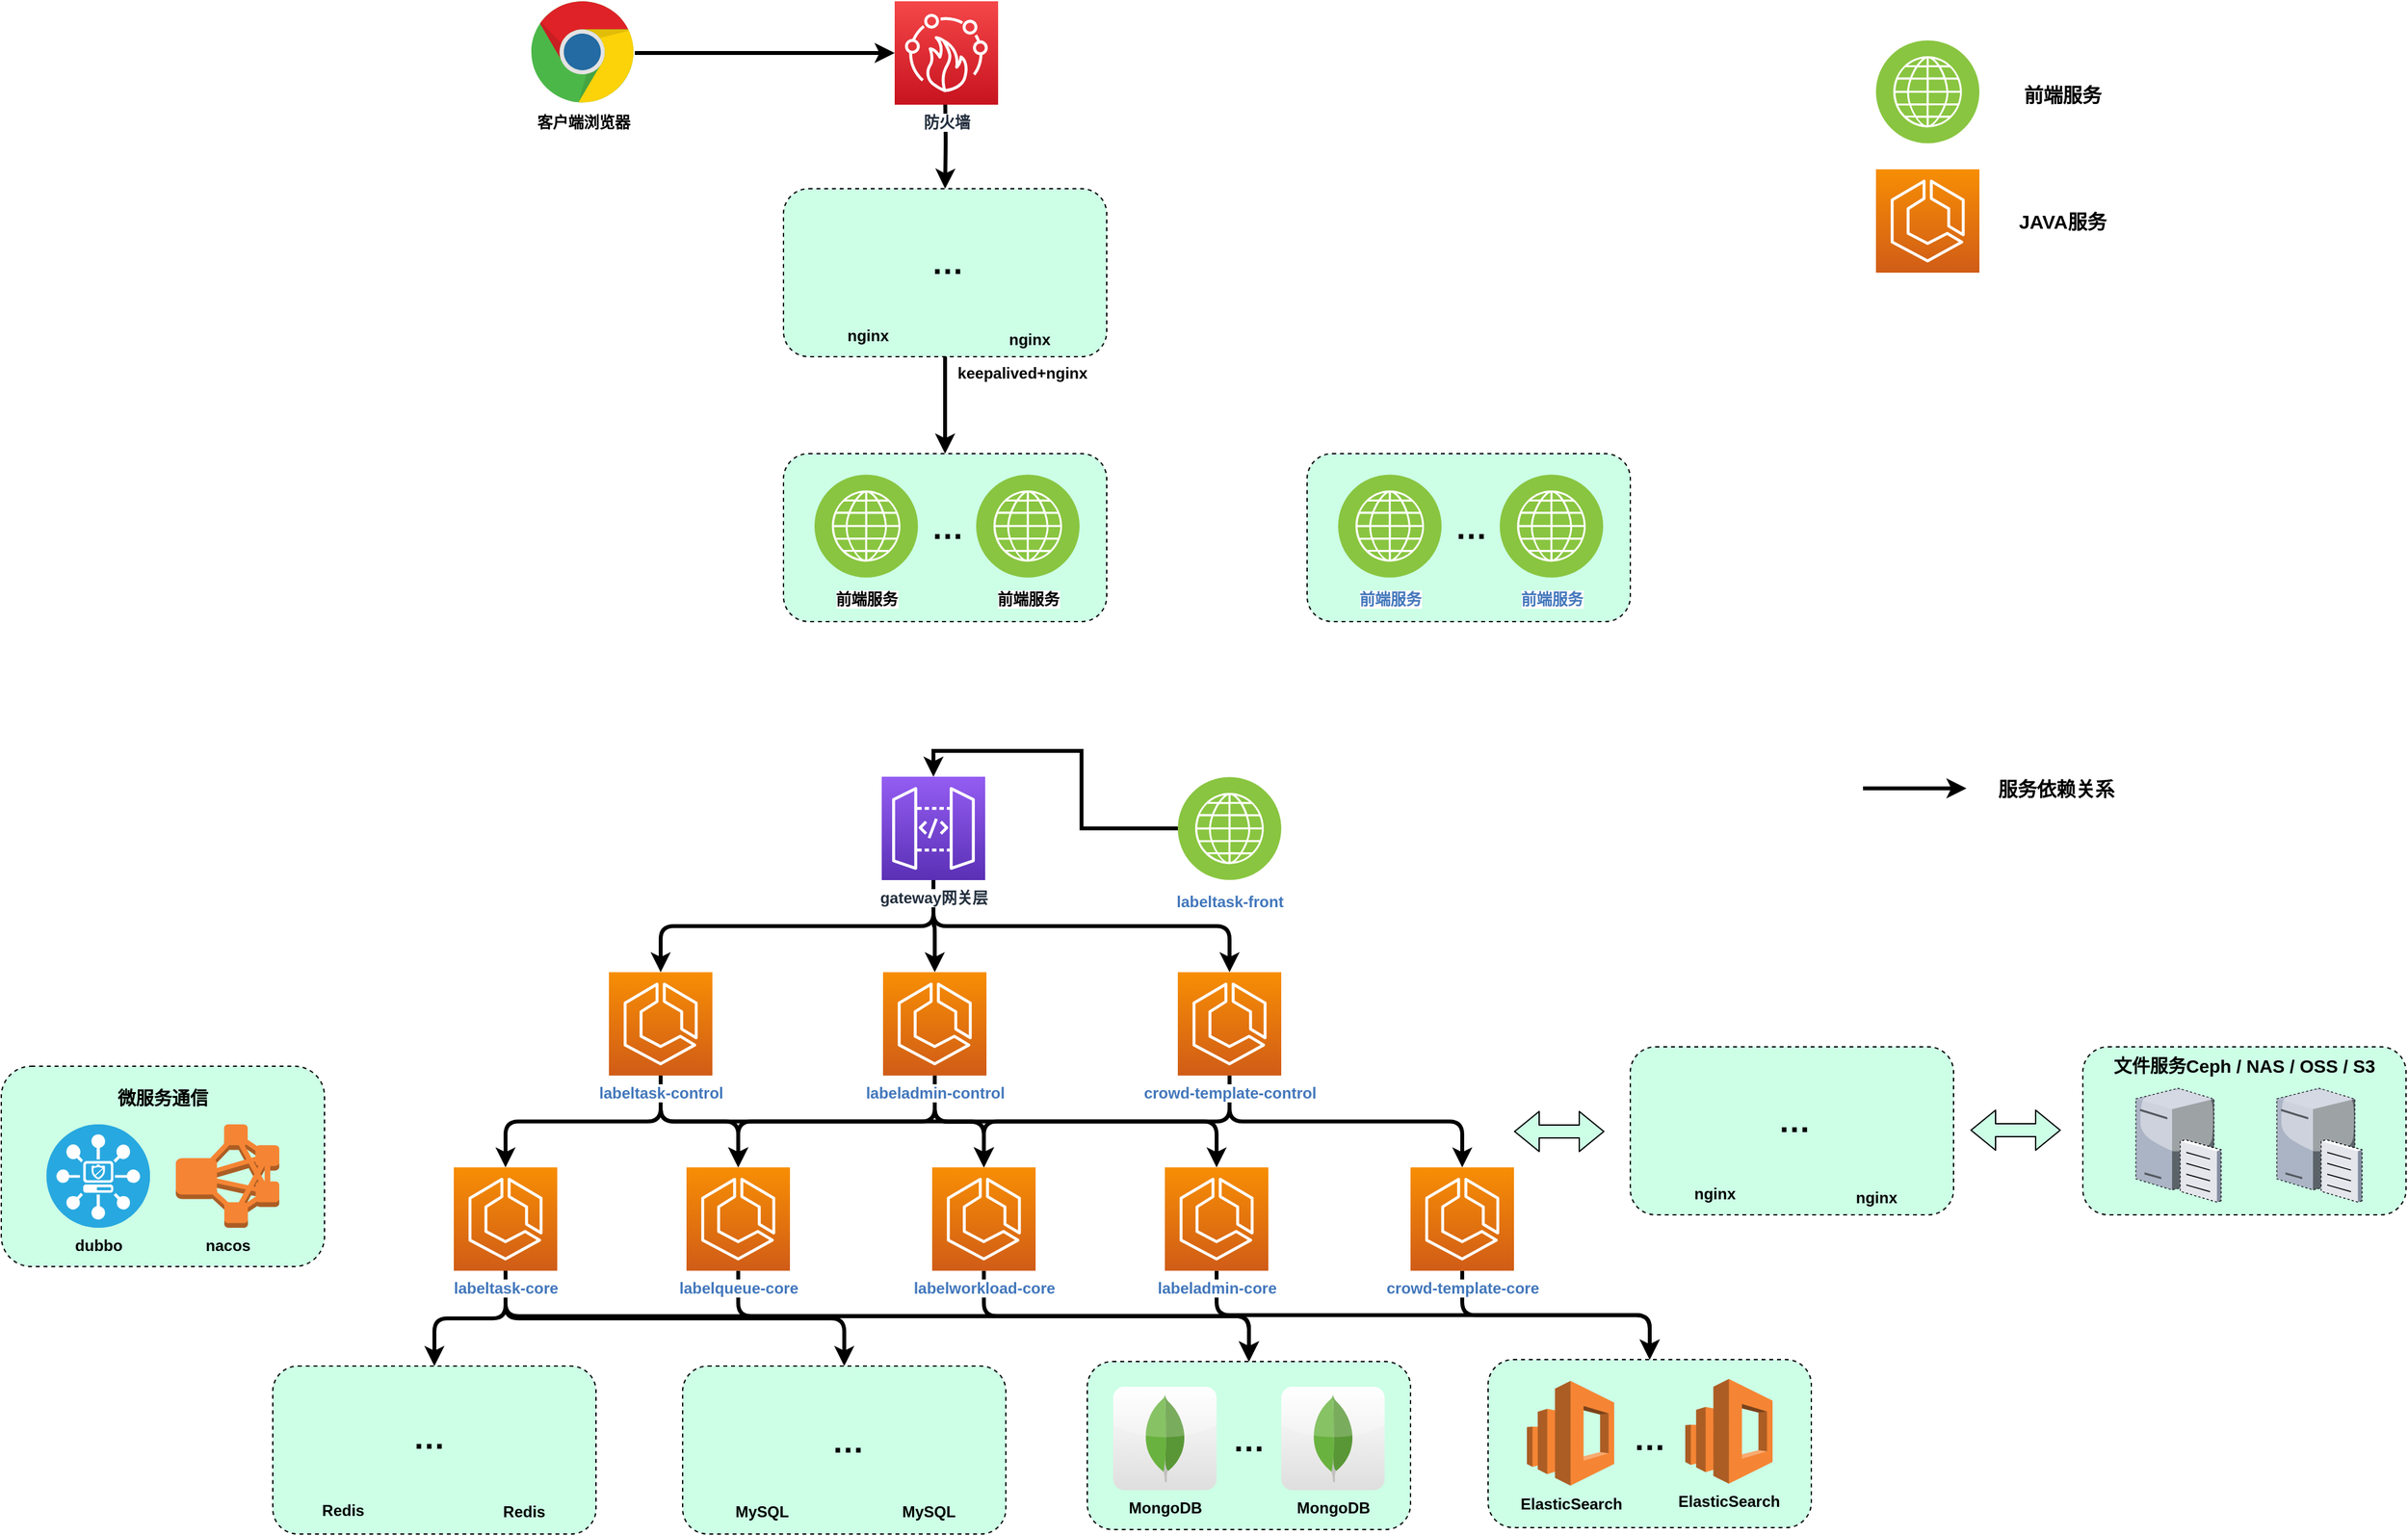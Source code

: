 <mxfile version="14.7.6" type="github">
  <diagram id="-XQVmP164iIxbpDRxiDr" name="第 1 页">
    <mxGraphModel dx="1038" dy="579" grid="1" gridSize="10" guides="1" tooltips="1" connect="1" arrows="1" fold="1" page="1" pageScale="1" pageWidth="1169" pageHeight="827" math="0" shadow="0">
      <root>
        <mxCell id="0" />
        <mxCell id="1" parent="0" />
        <mxCell id="LHCKISDICAmvEoplOuZN-1" value="" style="rounded=1;whiteSpace=wrap;html=1;labelBackgroundColor=#ffffff;fontSize=12;dashed=1;fillColor=#CCFFE6;" vertex="1" parent="1">
          <mxGeometry x="1670" y="899" width="250" height="130" as="geometry" />
        </mxCell>
        <mxCell id="LHCKISDICAmvEoplOuZN-3" value="" style="rounded=1;whiteSpace=wrap;html=1;labelBackgroundColor=none;fontSize=12;dashed=1;fillColor=#CCFFE6;" vertex="1" parent="1">
          <mxGeometry x="60" y="914" width="250" height="155" as="geometry" />
        </mxCell>
        <mxCell id="LHCKISDICAmvEoplOuZN-4" value="" style="rounded=1;whiteSpace=wrap;html=1;labelBackgroundColor=#CCFFE6;fontSize=12;dashed=1;fillColor=#CCFFE6;" vertex="1" parent="1">
          <mxGeometry x="270" y="1146" width="250" height="130" as="geometry" />
        </mxCell>
        <mxCell id="LHCKISDICAmvEoplOuZN-5" value="" style="rounded=1;whiteSpace=wrap;html=1;labelBackgroundColor=#ffffff;fontSize=12;dashed=1;fillColor=#CCFFE6;" vertex="1" parent="1">
          <mxGeometry x="587" y="1146" width="250" height="130" as="geometry" />
        </mxCell>
        <mxCell id="LHCKISDICAmvEoplOuZN-6" value="" style="rounded=1;whiteSpace=wrap;html=1;labelBackgroundColor=#ffffff;fontSize=12;dashed=1;fillColor=#CCFFE6;" vertex="1" parent="1">
          <mxGeometry x="900" y="1142.5" width="250" height="130" as="geometry" />
        </mxCell>
        <mxCell id="LHCKISDICAmvEoplOuZN-7" value="" style="rounded=1;whiteSpace=wrap;html=1;labelBackgroundColor=#ffffff;fontSize=12;dashed=1;fillColor=#CCFFE6;" vertex="1" parent="1">
          <mxGeometry x="1210" y="1141" width="250" height="130" as="geometry" />
        </mxCell>
        <mxCell id="LHCKISDICAmvEoplOuZN-8" style="edgeStyle=orthogonalEdgeStyle;rounded=1;orthogonalLoop=1;jettySize=auto;html=1;entryX=0;entryY=0.5;entryDx=0;entryDy=0;entryPerimeter=0;strokeWidth=3;" edge="1" parent="1" source="LHCKISDICAmvEoplOuZN-9" target="LHCKISDICAmvEoplOuZN-17">
          <mxGeometry relative="1" as="geometry">
            <mxPoint x="760" y="120.3" as="targetPoint" />
          </mxGeometry>
        </mxCell>
        <mxCell id="LHCKISDICAmvEoplOuZN-9" value="&lt;b&gt;客户端浏览器&lt;/b&gt;" style="dashed=0;outlineConnect=0;html=1;align=center;labelPosition=center;verticalLabelPosition=bottom;verticalAlign=top;shape=mxgraph.weblogos.chrome" vertex="1" parent="1">
          <mxGeometry x="470" y="90" width="80" height="80" as="geometry" />
        </mxCell>
        <mxCell id="LHCKISDICAmvEoplOuZN-10" style="edgeStyle=orthogonalEdgeStyle;rounded=1;orthogonalLoop=1;jettySize=auto;html=1;strokeWidth=3;entryX=0.5;entryY=0;entryDx=0;entryDy=0;" edge="1" parent="1" target="LHCKISDICAmvEoplOuZN-141">
          <mxGeometry relative="1" as="geometry">
            <mxPoint x="790" y="160.3" as="sourcePoint" />
          </mxGeometry>
        </mxCell>
        <mxCell id="LHCKISDICAmvEoplOuZN-11" style="edgeStyle=orthogonalEdgeStyle;rounded=0;orthogonalLoop=1;jettySize=auto;html=1;strokeWidth=3;entryX=0.5;entryY=0;entryDx=0;entryDy=0;entryPerimeter=0;" edge="1" parent="1" source="LHCKISDICAmvEoplOuZN-12" target="LHCKISDICAmvEoplOuZN-40">
          <mxGeometry relative="1" as="geometry">
            <mxPoint x="780" y="701.3" as="targetPoint" />
          </mxGeometry>
        </mxCell>
        <mxCell id="LHCKISDICAmvEoplOuZN-12" value="&lt;b&gt;labeltask-front&lt;/b&gt;" style="aspect=fixed;perimeter=ellipsePerimeter;html=1;align=center;shadow=0;dashed=0;fontColor=#4277BB;labelBackgroundColor=#ffffff;fontSize=12;spacingTop=3;image;image=img/lib/ibm/infrastructure/channels.svg;" vertex="1" parent="1">
          <mxGeometry x="970" y="690" width="80" height="80" as="geometry" />
        </mxCell>
        <mxCell id="LHCKISDICAmvEoplOuZN-13" style="edgeStyle=orthogonalEdgeStyle;rounded=1;orthogonalLoop=1;jettySize=auto;html=1;entryX=0.5;entryY=0;entryDx=0;entryDy=0;entryPerimeter=0;strokeWidth=3;fontSize=13;exitX=0.5;exitY=1;exitDx=0;exitDy=0;exitPerimeter=0;" edge="1" parent="1" source="LHCKISDICAmvEoplOuZN-16" target="LHCKISDICAmvEoplOuZN-28">
          <mxGeometry relative="1" as="geometry" />
        </mxCell>
        <mxCell id="LHCKISDICAmvEoplOuZN-14" style="edgeStyle=orthogonalEdgeStyle;rounded=1;orthogonalLoop=1;jettySize=auto;html=1;exitX=0.5;exitY=1;exitDx=0;exitDy=0;exitPerimeter=0;entryX=0.5;entryY=0;entryDx=0;entryDy=0;entryPerimeter=0;strokeWidth=3;fontSize=15;" edge="1" parent="1" source="LHCKISDICAmvEoplOuZN-16" target="LHCKISDICAmvEoplOuZN-30">
          <mxGeometry relative="1" as="geometry" />
        </mxCell>
        <mxCell id="LHCKISDICAmvEoplOuZN-15" style="edgeStyle=orthogonalEdgeStyle;rounded=1;orthogonalLoop=1;jettySize=auto;html=1;exitX=0.5;exitY=1;exitDx=0;exitDy=0;exitPerimeter=0;entryX=0.5;entryY=0;entryDx=0;entryDy=0;entryPerimeter=0;strokeWidth=3;fontSize=15;" edge="1" parent="1" source="LHCKISDICAmvEoplOuZN-16" target="LHCKISDICAmvEoplOuZN-32">
          <mxGeometry relative="1" as="geometry" />
        </mxCell>
        <mxCell id="LHCKISDICAmvEoplOuZN-16" value="&lt;span style=&quot;color: rgb(66, 119, 187);&quot;&gt;&lt;b&gt;labeltask-control&lt;/b&gt;&lt;/span&gt;" style="points=[[0,0,0],[0.25,0,0],[0.5,0,0],[0.75,0,0],[1,0,0],[0,1,0],[0.25,1,0],[0.5,1,0],[0.75,1,0],[1,1,0],[0,0.25,0],[0,0.5,0],[0,0.75,0],[1,0.25,0],[1,0.5,0],[1,0.75,0]];outlineConnect=0;fontColor=#232F3E;gradientColor=#F78E04;gradientDirection=north;fillColor=#D05C17;strokeColor=#ffffff;dashed=0;verticalLabelPosition=bottom;verticalAlign=top;align=center;html=1;fontSize=12;fontStyle=0;aspect=fixed;shape=mxgraph.aws4.resourceIcon;resIcon=mxgraph.aws4.ecs;labelBackgroundColor=#ffffff;" vertex="1" parent="1">
          <mxGeometry x="530" y="841.3" width="80" height="80" as="geometry" />
        </mxCell>
        <mxCell id="LHCKISDICAmvEoplOuZN-17" value="&lt;b&gt;防火墙&lt;/b&gt;" style="points=[[0,0,0],[0.25,0,0],[0.5,0,0],[0.75,0,0],[1,0,0],[0,1,0],[0.25,1,0],[0.5,1,0],[0.75,1,0],[1,1,0],[0,0.25,0],[0,0.5,0],[0,0.75,0],[1,0.25,0],[1,0.5,0],[1,0.75,0]];outlineConnect=0;fontColor=#232F3E;gradientColor=#F54749;gradientDirection=north;fillColor=#C7131F;strokeColor=#ffffff;dashed=0;verticalLabelPosition=bottom;verticalAlign=top;align=center;html=1;fontSize=12;fontStyle=0;aspect=fixed;shape=mxgraph.aws4.resourceIcon;resIcon=mxgraph.aws4.firewall_manager;labelBackgroundColor=#ffffff;" vertex="1" parent="1">
          <mxGeometry x="751" y="90" width="80" height="80" as="geometry" />
        </mxCell>
        <mxCell id="LHCKISDICAmvEoplOuZN-18" style="edgeStyle=orthogonalEdgeStyle;rounded=1;orthogonalLoop=1;jettySize=auto;html=1;exitX=0.5;exitY=1;exitDx=0;exitDy=0;exitPerimeter=0;entryX=0.5;entryY=0;entryDx=0;entryDy=0;entryPerimeter=0;strokeWidth=3;fontSize=13;" edge="1" parent="1" source="LHCKISDICAmvEoplOuZN-21" target="LHCKISDICAmvEoplOuZN-32">
          <mxGeometry relative="1" as="geometry">
            <Array as="points">
              <mxPoint x="782" y="957" />
              <mxPoint x="820" y="957" />
            </Array>
          </mxGeometry>
        </mxCell>
        <mxCell id="LHCKISDICAmvEoplOuZN-19" style="edgeStyle=orthogonalEdgeStyle;rounded=1;orthogonalLoop=1;jettySize=auto;html=1;exitX=0.5;exitY=1;exitDx=0;exitDy=0;exitPerimeter=0;strokeWidth=3;fontSize=13;" edge="1" parent="1" source="LHCKISDICAmvEoplOuZN-21" target="LHCKISDICAmvEoplOuZN-30">
          <mxGeometry relative="1" as="geometry" />
        </mxCell>
        <mxCell id="LHCKISDICAmvEoplOuZN-20" style="edgeStyle=orthogonalEdgeStyle;rounded=1;orthogonalLoop=1;jettySize=auto;html=1;exitX=0.5;exitY=1;exitDx=0;exitDy=0;exitPerimeter=0;strokeWidth=3;fontSize=13;" edge="1" parent="1" source="LHCKISDICAmvEoplOuZN-21" target="LHCKISDICAmvEoplOuZN-34">
          <mxGeometry relative="1" as="geometry" />
        </mxCell>
        <mxCell id="LHCKISDICAmvEoplOuZN-21" value="&lt;span style=&quot;color: rgb(66, 119, 187);&quot;&gt;&lt;b&gt;labeladmin-control&lt;/b&gt;&lt;/span&gt;" style="points=[[0,0,0],[0.25,0,0],[0.5,0,0],[0.75,0,0],[1,0,0],[0,1,0],[0.25,1,0],[0.5,1,0],[0.75,1,0],[1,1,0],[0,0.25,0],[0,0.5,0],[0,0.75,0],[1,0.25,0],[1,0.5,0],[1,0.75,0]];outlineConnect=0;fontColor=#232F3E;gradientColor=#F78E04;gradientDirection=north;fillColor=#D05C17;strokeColor=#ffffff;dashed=0;verticalLabelPosition=bottom;verticalAlign=top;align=center;html=1;fontSize=12;fontStyle=0;aspect=fixed;shape=mxgraph.aws4.resourceIcon;resIcon=mxgraph.aws4.ecs;labelBackgroundColor=#ffffff;" vertex="1" parent="1">
          <mxGeometry x="742" y="841.3" width="80" height="80" as="geometry" />
        </mxCell>
        <mxCell id="LHCKISDICAmvEoplOuZN-22" style="edgeStyle=orthogonalEdgeStyle;rounded=1;orthogonalLoop=1;jettySize=auto;html=1;exitX=0.5;exitY=1;exitDx=0;exitDy=0;exitPerimeter=0;strokeWidth=3;fontSize=13;" edge="1" parent="1" source="LHCKISDICAmvEoplOuZN-24" target="LHCKISDICAmvEoplOuZN-36">
          <mxGeometry relative="1" as="geometry" />
        </mxCell>
        <mxCell id="LHCKISDICAmvEoplOuZN-23" style="edgeStyle=orthogonalEdgeStyle;rounded=1;orthogonalLoop=1;jettySize=auto;html=1;exitX=0.5;exitY=1;exitDx=0;exitDy=0;exitPerimeter=0;strokeWidth=3;fontSize=15;" edge="1" parent="1" source="LHCKISDICAmvEoplOuZN-24" target="LHCKISDICAmvEoplOuZN-32">
          <mxGeometry relative="1" as="geometry" />
        </mxCell>
        <mxCell id="LHCKISDICAmvEoplOuZN-24" value="&lt;span style=&quot;color: rgb(66, 119, 187);&quot;&gt;&lt;b&gt;crowd-template-control&lt;/b&gt;&lt;/span&gt;" style="points=[[0,0,0],[0.25,0,0],[0.5,0,0],[0.75,0,0],[1,0,0],[0,1,0],[0.25,1,0],[0.5,1,0],[0.75,1,0],[1,1,0],[0,0.25,0],[0,0.5,0],[0,0.75,0],[1,0.25,0],[1,0.5,0],[1,0.75,0]];outlineConnect=0;fontColor=#232F3E;gradientColor=#F78E04;gradientDirection=north;fillColor=#D05C17;strokeColor=#ffffff;dashed=0;verticalLabelPosition=bottom;verticalAlign=top;align=center;html=1;fontSize=12;fontStyle=0;aspect=fixed;shape=mxgraph.aws4.resourceIcon;resIcon=mxgraph.aws4.ecs;labelBackgroundColor=#ffffff;" vertex="1" parent="1">
          <mxGeometry x="970" y="841.3" width="80" height="80" as="geometry" />
        </mxCell>
        <mxCell id="LHCKISDICAmvEoplOuZN-25" style="edgeStyle=orthogonalEdgeStyle;rounded=1;orthogonalLoop=1;jettySize=auto;html=1;exitX=0.5;exitY=1;exitDx=0;exitDy=0;exitPerimeter=0;entryX=0.5;entryY=0;entryDx=0;entryDy=0;strokeWidth=3;fontSize=12;" edge="1" parent="1" source="LHCKISDICAmvEoplOuZN-28" target="LHCKISDICAmvEoplOuZN-4">
          <mxGeometry relative="1" as="geometry" />
        </mxCell>
        <mxCell id="LHCKISDICAmvEoplOuZN-26" style="edgeStyle=orthogonalEdgeStyle;rounded=1;orthogonalLoop=1;jettySize=auto;html=1;exitX=0.5;exitY=1;exitDx=0;exitDy=0;exitPerimeter=0;entryX=0.5;entryY=0;entryDx=0;entryDy=0;strokeWidth=3;fontSize=12;" edge="1" parent="1" source="LHCKISDICAmvEoplOuZN-28" target="LHCKISDICAmvEoplOuZN-5">
          <mxGeometry relative="1" as="geometry" />
        </mxCell>
        <mxCell id="LHCKISDICAmvEoplOuZN-27" style="edgeStyle=orthogonalEdgeStyle;rounded=1;orthogonalLoop=1;jettySize=auto;html=1;exitX=0.5;exitY=1;exitDx=0;exitDy=0;exitPerimeter=0;entryX=0.5;entryY=0;entryDx=0;entryDy=0;strokeWidth=3;fontSize=12;" edge="1" parent="1" source="LHCKISDICAmvEoplOuZN-28" target="LHCKISDICAmvEoplOuZN-6">
          <mxGeometry relative="1" as="geometry" />
        </mxCell>
        <mxCell id="LHCKISDICAmvEoplOuZN-28" value="&lt;span style=&quot;color: rgb(66, 119, 187);&quot;&gt;&lt;b&gt;labeltask-core&lt;/b&gt;&lt;/span&gt;" style="points=[[0,0,0],[0.25,0,0],[0.5,0,0],[0.75,0,0],[1,0,0],[0,1,0],[0.25,1,0],[0.5,1,0],[0.75,1,0],[1,1,0],[0,0.25,0],[0,0.5,0],[0,0.75,0],[1,0.25,0],[1,0.5,0],[1,0.75,0]];outlineConnect=0;fontColor=#232F3E;gradientColor=#F78E04;gradientDirection=north;fillColor=#D05C17;strokeColor=#ffffff;dashed=0;verticalLabelPosition=bottom;verticalAlign=top;align=center;html=1;fontSize=12;fontStyle=0;aspect=fixed;shape=mxgraph.aws4.resourceIcon;resIcon=mxgraph.aws4.ecs;labelBackgroundColor=#ffffff;" vertex="1" parent="1">
          <mxGeometry x="410" y="992.3" width="80" height="80" as="geometry" />
        </mxCell>
        <mxCell id="LHCKISDICAmvEoplOuZN-29" style="edgeStyle=orthogonalEdgeStyle;rounded=1;orthogonalLoop=1;jettySize=auto;html=1;exitX=0.5;exitY=1;exitDx=0;exitDy=0;exitPerimeter=0;entryX=0.5;entryY=0;entryDx=0;entryDy=0;strokeWidth=3;fontSize=12;" edge="1" parent="1" source="LHCKISDICAmvEoplOuZN-30" target="LHCKISDICAmvEoplOuZN-6">
          <mxGeometry relative="1" as="geometry" />
        </mxCell>
        <mxCell id="LHCKISDICAmvEoplOuZN-30" value="&lt;span style=&quot;color: rgb(66, 119, 187);&quot;&gt;&lt;b&gt;labelqueue-core&lt;/b&gt;&lt;/span&gt;" style="points=[[0,0,0],[0.25,0,0],[0.5,0,0],[0.75,0,0],[1,0,0],[0,1,0],[0.25,1,0],[0.5,1,0],[0.75,1,0],[1,1,0],[0,0.25,0],[0,0.5,0],[0,0.75,0],[1,0.25,0],[1,0.5,0],[1,0.75,0]];outlineConnect=0;fontColor=#232F3E;gradientColor=#F78E04;gradientDirection=north;fillColor=#D05C17;strokeColor=#ffffff;dashed=0;verticalLabelPosition=bottom;verticalAlign=top;align=center;html=1;fontSize=12;fontStyle=0;aspect=fixed;shape=mxgraph.aws4.resourceIcon;resIcon=mxgraph.aws4.ecs;labelBackgroundColor=#ffffff;" vertex="1" parent="1">
          <mxGeometry x="590" y="992.3" width="80" height="80" as="geometry" />
        </mxCell>
        <mxCell id="LHCKISDICAmvEoplOuZN-31" style="edgeStyle=orthogonalEdgeStyle;rounded=1;orthogonalLoop=1;jettySize=auto;html=1;exitX=0.5;exitY=1;exitDx=0;exitDy=0;exitPerimeter=0;entryX=0.5;entryY=0;entryDx=0;entryDy=0;strokeWidth=3;fontSize=12;" edge="1" parent="1" source="LHCKISDICAmvEoplOuZN-32" target="LHCKISDICAmvEoplOuZN-6">
          <mxGeometry relative="1" as="geometry" />
        </mxCell>
        <mxCell id="LHCKISDICAmvEoplOuZN-32" value="&lt;span style=&quot;color: rgb(66, 119, 187);&quot;&gt;&lt;b&gt;labelworkload-core&lt;/b&gt;&lt;/span&gt;" style="points=[[0,0,0],[0.25,0,0],[0.5,0,0],[0.75,0,0],[1,0,0],[0,1,0],[0.25,1,0],[0.5,1,0],[0.75,1,0],[1,1,0],[0,0.25,0],[0,0.5,0],[0,0.75,0],[1,0.25,0],[1,0.5,0],[1,0.75,0]];outlineConnect=0;fontColor=#232F3E;gradientColor=#F78E04;gradientDirection=north;fillColor=#D05C17;strokeColor=#ffffff;dashed=0;verticalLabelPosition=bottom;verticalAlign=top;align=center;html=1;fontSize=12;fontStyle=0;aspect=fixed;shape=mxgraph.aws4.resourceIcon;resIcon=mxgraph.aws4.ecs;labelBackgroundColor=#ffffff;" vertex="1" parent="1">
          <mxGeometry x="780" y="992.3" width="80" height="80" as="geometry" />
        </mxCell>
        <mxCell id="LHCKISDICAmvEoplOuZN-33" style="edgeStyle=orthogonalEdgeStyle;rounded=1;orthogonalLoop=1;jettySize=auto;html=1;exitX=0.5;exitY=1;exitDx=0;exitDy=0;exitPerimeter=0;entryX=0.5;entryY=0;entryDx=0;entryDy=0;strokeWidth=3;fontSize=12;" edge="1" parent="1" source="LHCKISDICAmvEoplOuZN-34" target="LHCKISDICAmvEoplOuZN-7">
          <mxGeometry relative="1" as="geometry" />
        </mxCell>
        <mxCell id="LHCKISDICAmvEoplOuZN-34" value="&lt;span style=&quot;color: rgb(66, 119, 187);&quot;&gt;&lt;b&gt;labeladmin-core&lt;/b&gt;&lt;/span&gt;" style="points=[[0,0,0],[0.25,0,0],[0.5,0,0],[0.75,0,0],[1,0,0],[0,1,0],[0.25,1,0],[0.5,1,0],[0.75,1,0],[1,1,0],[0,0.25,0],[0,0.5,0],[0,0.75,0],[1,0.25,0],[1,0.5,0],[1,0.75,0]];outlineConnect=0;fontColor=#232F3E;gradientColor=#F78E04;gradientDirection=north;fillColor=#D05C17;strokeColor=#ffffff;dashed=0;verticalLabelPosition=bottom;verticalAlign=top;align=center;html=1;fontSize=12;fontStyle=0;aspect=fixed;shape=mxgraph.aws4.resourceIcon;resIcon=mxgraph.aws4.ecs;labelBackgroundColor=#ffffff;" vertex="1" parent="1">
          <mxGeometry x="960" y="992.3" width="80" height="80" as="geometry" />
        </mxCell>
        <mxCell id="LHCKISDICAmvEoplOuZN-35" style="edgeStyle=orthogonalEdgeStyle;rounded=1;orthogonalLoop=1;jettySize=auto;html=1;exitX=0.5;exitY=1;exitDx=0;exitDy=0;exitPerimeter=0;entryX=0.5;entryY=0;entryDx=0;entryDy=0;strokeWidth=3;fontSize=12;" edge="1" parent="1" source="LHCKISDICAmvEoplOuZN-36" target="LHCKISDICAmvEoplOuZN-7">
          <mxGeometry relative="1" as="geometry" />
        </mxCell>
        <mxCell id="LHCKISDICAmvEoplOuZN-36" value="&lt;span style=&quot;color: rgb(66, 119, 187);&quot;&gt;&lt;b&gt;crowd-template-core&lt;/b&gt;&lt;/span&gt;" style="points=[[0,0,0],[0.25,0,0],[0.5,0,0],[0.75,0,0],[1,0,0],[0,1,0],[0.25,1,0],[0.5,1,0],[0.75,1,0],[1,1,0],[0,0.25,0],[0,0.5,0],[0,0.75,0],[1,0.25,0],[1,0.5,0],[1,0.75,0]];outlineConnect=0;fontColor=#232F3E;gradientColor=#F78E04;gradientDirection=north;fillColor=#D05C17;strokeColor=#ffffff;dashed=0;verticalLabelPosition=bottom;verticalAlign=top;align=center;html=1;fontSize=12;fontStyle=0;aspect=fixed;shape=mxgraph.aws4.resourceIcon;resIcon=mxgraph.aws4.ecs;labelBackgroundColor=#ffffff;" vertex="1" parent="1">
          <mxGeometry x="1150" y="992.3" width="80" height="80" as="geometry" />
        </mxCell>
        <mxCell id="LHCKISDICAmvEoplOuZN-37" style="edgeStyle=orthogonalEdgeStyle;rounded=1;orthogonalLoop=1;jettySize=auto;html=1;exitX=0.5;exitY=1;exitDx=0;exitDy=0;exitPerimeter=0;strokeWidth=3;fontSize=13;textOpacity=0;" edge="1" parent="1" source="LHCKISDICAmvEoplOuZN-40" target="LHCKISDICAmvEoplOuZN-16">
          <mxGeometry relative="1" as="geometry" />
        </mxCell>
        <mxCell id="LHCKISDICAmvEoplOuZN-38" style="edgeStyle=orthogonalEdgeStyle;rounded=1;orthogonalLoop=1;jettySize=auto;html=1;entryX=0.5;entryY=0;entryDx=0;entryDy=0;entryPerimeter=0;strokeWidth=3;fontSize=13;" edge="1" parent="1" source="LHCKISDICAmvEoplOuZN-40" target="LHCKISDICAmvEoplOuZN-21">
          <mxGeometry relative="1" as="geometry" />
        </mxCell>
        <mxCell id="LHCKISDICAmvEoplOuZN-39" style="edgeStyle=orthogonalEdgeStyle;rounded=1;orthogonalLoop=1;jettySize=auto;html=1;exitX=0.5;exitY=1;exitDx=0;exitDy=0;exitPerimeter=0;strokeWidth=3;fontSize=13;" edge="1" parent="1" source="LHCKISDICAmvEoplOuZN-40" target="LHCKISDICAmvEoplOuZN-24">
          <mxGeometry relative="1" as="geometry" />
        </mxCell>
        <mxCell id="LHCKISDICAmvEoplOuZN-40" value="gateway网关层" style="points=[[0,0,0],[0.25,0,0],[0.5,0,0],[0.75,0,0],[1,0,0],[0,1,0],[0.25,1,0],[0.5,1,0],[0.75,1,0],[1,1,0],[0,0.25,0],[0,0.5,0],[0,0.75,0],[1,0.25,0],[1,0.5,0],[1,0.75,0]];outlineConnect=0;fontColor=#232F3E;gradientColor=#945DF2;gradientDirection=north;fillColor=#5A30B5;strokeColor=#ffffff;dashed=0;verticalLabelPosition=bottom;verticalAlign=top;align=center;html=1;fontSize=12;fontStyle=1;aspect=fixed;shape=mxgraph.aws4.resourceIcon;resIcon=mxgraph.aws4.api_gateway;labelBorderColor=none;labelBackgroundColor=#ffffff;" vertex="1" parent="1">
          <mxGeometry x="741" y="690" width="80" height="80" as="geometry" />
        </mxCell>
        <mxCell id="LHCKISDICAmvEoplOuZN-41" value="Redis" style="shape=image;html=1;verticalAlign=top;verticalLabelPosition=bottom;labelBackgroundColor=none;imageAspect=0;aspect=fixed;image=https://cdn4.iconfinder.com/data/icons/redis-2/1451/Untitled-2-128.png;fontSize=12;fontStyle=1" vertex="1" parent="1">
          <mxGeometry x="284" y="1164" width="80" height="80" as="geometry" />
        </mxCell>
        <mxCell id="LHCKISDICAmvEoplOuZN-42" value="Redis" style="shape=image;html=1;verticalAlign=top;verticalLabelPosition=bottom;labelBackgroundColor=none;imageAspect=0;aspect=fixed;image=https://cdn4.iconfinder.com/data/icons/redis-2/1451/Untitled-2-128.png;fontSize=12;fontStyle=1" vertex="1" parent="1">
          <mxGeometry x="424" y="1165" width="80" height="80" as="geometry" />
        </mxCell>
        <mxCell id="LHCKISDICAmvEoplOuZN-43" value="&lt;b&gt;MySQL&lt;/b&gt;" style="shape=image;html=1;verticalAlign=top;verticalLabelPosition=bottom;labelBackgroundColor=none;imageAspect=0;aspect=fixed;image=https://cdn4.iconfinder.com/data/icons/logos-3/181/MySQL-128.png;fontSize=12;" vertex="1" parent="1">
          <mxGeometry x="608" y="1164.5" width="80" height="80" as="geometry" />
        </mxCell>
        <mxCell id="LHCKISDICAmvEoplOuZN-44" value="&lt;b&gt;MySQL&lt;/b&gt;" style="shape=image;html=1;verticalAlign=top;verticalLabelPosition=bottom;labelBackgroundColor=none;imageAspect=0;aspect=fixed;image=https://cdn4.iconfinder.com/data/icons/logos-3/181/MySQL-128.png;fontSize=12;" vertex="1" parent="1">
          <mxGeometry x="737" y="1164.5" width="80" height="80" as="geometry" />
        </mxCell>
        <mxCell id="LHCKISDICAmvEoplOuZN-45" value="&lt;b&gt;MongoDB&lt;/b&gt;" style="dashed=0;outlineConnect=0;html=1;align=center;labelPosition=center;verticalLabelPosition=bottom;verticalAlign=top;shape=mxgraph.webicons.mongodb;gradientColor=#DFDEDE;labelBackgroundColor=none;fontSize=12;" vertex="1" parent="1">
          <mxGeometry x="920" y="1162" width="80" height="80" as="geometry" />
        </mxCell>
        <mxCell id="LHCKISDICAmvEoplOuZN-46" value="&lt;b&gt;MongoDB&lt;/b&gt;" style="dashed=0;outlineConnect=0;html=1;align=center;labelPosition=center;verticalLabelPosition=bottom;verticalAlign=top;shape=mxgraph.webicons.mongodb;gradientColor=#DFDEDE;labelBackgroundColor=none;fontSize=12;" vertex="1" parent="1">
          <mxGeometry x="1050" y="1162" width="80" height="80" as="geometry" />
        </mxCell>
        <mxCell id="LHCKISDICAmvEoplOuZN-47" value="&lt;b style=&quot;font-size: 12px;&quot;&gt;ElasticSearch&lt;/b&gt;" style="outlineConnect=0;dashed=0;verticalLabelPosition=bottom;verticalAlign=top;align=center;html=1;shape=mxgraph.aws3.elasticsearch_service;fillColor=#F58534;gradientColor=none;labelBackgroundColor=none;fontSize=12;" vertex="1" parent="1">
          <mxGeometry x="1240" y="1157.5" width="67.5" height="81" as="geometry" />
        </mxCell>
        <mxCell id="LHCKISDICAmvEoplOuZN-48" value="&lt;b&gt;ElasticSearch&lt;/b&gt;" style="outlineConnect=0;dashed=0;verticalLabelPosition=bottom;verticalAlign=top;align=center;html=1;shape=mxgraph.aws3.elasticsearch_service;fillColor=#F58534;gradientColor=none;labelBackgroundColor=none;fontSize=12;" vertex="1" parent="1">
          <mxGeometry x="1362.5" y="1156" width="67.5" height="81" as="geometry" />
        </mxCell>
        <mxCell id="LHCKISDICAmvEoplOuZN-49" value="" style="aspect=fixed;perimeter=ellipsePerimeter;html=1;align=center;shadow=0;dashed=0;fontColor=#4277BB;labelBackgroundColor=#ffffff;fontSize=12;spacingTop=3;image;image=img/lib/ibm/infrastructure/channels.svg;" vertex="1" parent="1">
          <mxGeometry x="1510" y="120" width="80" height="80" as="geometry" />
        </mxCell>
        <mxCell id="LHCKISDICAmvEoplOuZN-50" value="前端服务" style="text;html=1;strokeColor=none;fillColor=none;align=center;verticalAlign=middle;whiteSpace=wrap;rounded=0;dashed=1;labelBackgroundColor=#ffffff;fontSize=15;fontStyle=1" vertex="1" parent="1">
          <mxGeometry x="1609" y="152" width="91" height="20" as="geometry" />
        </mxCell>
        <mxCell id="LHCKISDICAmvEoplOuZN-51" value="" style="points=[[0,0,0],[0.25,0,0],[0.5,0,0],[0.75,0,0],[1,0,0],[0,1,0],[0.25,1,0],[0.5,1,0],[0.75,1,0],[1,1,0],[0,0.25,0],[0,0.5,0],[0,0.75,0],[1,0.25,0],[1,0.5,0],[1,0.75,0]];outlineConnect=0;fontColor=#232F3E;gradientColor=#F78E04;gradientDirection=north;fillColor=#D05C17;strokeColor=#ffffff;dashed=0;verticalLabelPosition=bottom;verticalAlign=top;align=center;html=1;fontSize=12;fontStyle=0;aspect=fixed;shape=mxgraph.aws4.resourceIcon;resIcon=mxgraph.aws4.ecs;labelBackgroundColor=#ffffff;" vertex="1" parent="1">
          <mxGeometry x="1510" y="220" width="80" height="80" as="geometry" />
        </mxCell>
        <mxCell id="LHCKISDICAmvEoplOuZN-52" value="JAVA服务" style="text;html=1;strokeColor=none;fillColor=none;align=center;verticalAlign=middle;whiteSpace=wrap;rounded=0;dashed=1;labelBackgroundColor=#ffffff;fontSize=15;fontStyle=1" vertex="1" parent="1">
          <mxGeometry x="1609" y="250" width="91" height="20" as="geometry" />
        </mxCell>
        <mxCell id="LHCKISDICAmvEoplOuZN-53" style="edgeStyle=orthogonalEdgeStyle;rounded=1;orthogonalLoop=1;jettySize=auto;html=1;strokeWidth=3;fontSize=13;" edge="1" parent="1">
          <mxGeometry relative="1" as="geometry">
            <mxPoint x="1500" y="699" as="sourcePoint" />
            <mxPoint x="1580" y="699" as="targetPoint" />
          </mxGeometry>
        </mxCell>
        <mxCell id="LHCKISDICAmvEoplOuZN-54" value="服务依赖关系" style="text;html=1;strokeColor=none;fillColor=none;align=center;verticalAlign=middle;whiteSpace=wrap;rounded=0;dashed=1;labelBackgroundColor=#ffffff;fontSize=15;fontStyle=1" vertex="1" parent="1">
          <mxGeometry x="1599" y="689" width="101" height="20" as="geometry" />
        </mxCell>
        <mxCell id="LHCKISDICAmvEoplOuZN-55" value="&lt;span style=&quot;font-size: 12px&quot;&gt;dubbo&lt;/span&gt;" style="fillColor=#28A8E0;verticalLabelPosition=bottom;html=1;strokeColor=#ffffff;verticalAlign=top;align=center;points=[[0.145,0.145,0],[0.5,0,0],[0.855,0.145,0],[1,0.5,0],[0.855,0.855,0],[0.5,1,0],[0.145,0.855,0],[0,0.5,0]];pointerEvents=1;shape=mxgraph.cisco_safe.compositeIcon;bgIcon=ellipse;resIcon=mxgraph.cisco_safe.capability.distributed_denial_of_service_protection;dashed=1;labelBackgroundColor=none;fontSize=12;fontStyle=1" vertex="1" parent="1">
          <mxGeometry x="95" y="959" width="80" height="80" as="geometry" />
        </mxCell>
        <mxCell id="LHCKISDICAmvEoplOuZN-56" value="&lt;b&gt;nacos&lt;/b&gt;" style="outlineConnect=0;dashed=0;verticalLabelPosition=bottom;verticalAlign=top;align=center;html=1;shape=mxgraph.aws3.emr_cluster;fillColor=#F58534;gradientColor=none;labelBackgroundColor=none;fontSize=12;" vertex="1" parent="1">
          <mxGeometry x="195" y="959" width="80" height="80" as="geometry" />
        </mxCell>
        <mxCell id="LHCKISDICAmvEoplOuZN-57" value="微服务通信" style="text;html=1;strokeColor=none;fillColor=none;align=center;verticalAlign=middle;whiteSpace=wrap;rounded=0;dashed=1;labelBackgroundColor=none;fontSize=14;fontStyle=1" vertex="1" parent="1">
          <mxGeometry x="145" y="929" width="80" height="20" as="geometry" />
        </mxCell>
        <mxCell id="LHCKISDICAmvEoplOuZN-61" value="…" style="text;html=1;strokeColor=none;fillColor=none;align=center;verticalAlign=middle;whiteSpace=wrap;rounded=0;dashed=1;labelBackgroundColor=none;fontSize=25;fontStyle=1" vertex="1" parent="1">
          <mxGeometry x="1315" y="1190.5" width="40" height="20" as="geometry" />
        </mxCell>
        <mxCell id="LHCKISDICAmvEoplOuZN-62" value="…" style="text;html=1;strokeColor=none;fillColor=none;align=center;verticalAlign=middle;whiteSpace=wrap;rounded=0;dashed=1;labelBackgroundColor=none;fontSize=25;fontStyle=1" vertex="1" parent="1">
          <mxGeometry x="1005" y="1192" width="40" height="20" as="geometry" />
        </mxCell>
        <mxCell id="LHCKISDICAmvEoplOuZN-63" value="…" style="text;html=1;strokeColor=none;fillColor=none;align=center;verticalAlign=middle;whiteSpace=wrap;rounded=0;dashed=1;labelBackgroundColor=none;fontSize=25;fontStyle=1" vertex="1" parent="1">
          <mxGeometry x="695" y="1193" width="40" height="20" as="geometry" />
        </mxCell>
        <mxCell id="LHCKISDICAmvEoplOuZN-64" value="…" style="text;html=1;strokeColor=none;fillColor=none;align=center;verticalAlign=middle;whiteSpace=wrap;rounded=0;dashed=1;labelBackgroundColor=none;fontSize=25;fontStyle=1" vertex="1" parent="1">
          <mxGeometry x="371" y="1190" width="40" height="20" as="geometry" />
        </mxCell>
        <mxCell id="LHCKISDICAmvEoplOuZN-65" value="" style="verticalLabelPosition=bottom;aspect=fixed;html=1;verticalAlign=top;strokeColor=none;align=center;outlineConnect=0;shape=mxgraph.citrix.file_server;dashed=1;labelBackgroundColor=none;fillColor=#CCFFE6;fontSize=25;" vertex="1" parent="1">
          <mxGeometry x="1711" y="929" width="65.85" height="90" as="geometry" />
        </mxCell>
        <mxCell id="LHCKISDICAmvEoplOuZN-66" value="" style="verticalLabelPosition=bottom;aspect=fixed;html=1;verticalAlign=top;strokeColor=none;align=center;outlineConnect=0;shape=mxgraph.citrix.file_server;dashed=1;labelBackgroundColor=none;fillColor=#CCFFE6;fontSize=25;" vertex="1" parent="1">
          <mxGeometry x="1820" y="929" width="65.85" height="90" as="geometry" />
        </mxCell>
        <mxCell id="LHCKISDICAmvEoplOuZN-67" value="文件服务Ceph / NAS / OSS / S3" style="text;html=1;strokeColor=none;fillColor=none;align=center;verticalAlign=middle;whiteSpace=wrap;rounded=0;dashed=1;labelBackgroundColor=none;fontSize=14;fontStyle=1" vertex="1" parent="1">
          <mxGeometry x="1685" y="904" width="220" height="20" as="geometry" />
        </mxCell>
        <mxCell id="LHCKISDICAmvEoplOuZN-68" value="" style="shape=flexArrow;endArrow=classic;startArrow=classic;html=1;strokeWidth=1;fontSize=14;shadow=0;sketch=0;fillColor=#CCFFE6;" edge="1" parent="1">
          <mxGeometry width="50" height="50" relative="1" as="geometry">
            <mxPoint x="1230" y="964.5" as="sourcePoint" />
            <mxPoint x="1300" y="964.5" as="targetPoint" />
          </mxGeometry>
        </mxCell>
        <mxCell id="LHCKISDICAmvEoplOuZN-69" value="" style="shape=flexArrow;endArrow=classic;startArrow=classic;html=1;strokeWidth=1;fontSize=14;shadow=0;sketch=0;fillColor=#CCFFE6;" edge="1" parent="1">
          <mxGeometry width="50" height="50" relative="1" as="geometry">
            <mxPoint x="1583" y="963.5" as="sourcePoint" />
            <mxPoint x="1653" y="963.5" as="targetPoint" />
          </mxGeometry>
        </mxCell>
        <mxCell id="LHCKISDICAmvEoplOuZN-139" value="" style="group" vertex="1" connectable="0" parent="1">
          <mxGeometry x="1320" y="899" width="250" height="130" as="geometry" />
        </mxCell>
        <mxCell id="LHCKISDICAmvEoplOuZN-2" value="" style="rounded=1;whiteSpace=wrap;html=1;labelBackgroundColor=#ffffff;fontSize=12;dashed=1;fillColor=#CCFFE6;" vertex="1" parent="LHCKISDICAmvEoplOuZN-139">
          <mxGeometry width="250" height="130" as="geometry" />
        </mxCell>
        <mxCell id="LHCKISDICAmvEoplOuZN-58" value="nginx" style="shape=image;html=1;verticalAlign=top;verticalLabelPosition=bottom;labelBackgroundColor=none;imageAspect=0;aspect=fixed;image=https://cdn4.iconfinder.com/data/icons/logos-brands-5/24/nginx-128.png;dashed=1;fillColor=#CCFFE6;fontSize=12;fontStyle=1" vertex="1" parent="LHCKISDICAmvEoplOuZN-139">
          <mxGeometry x="25" y="20.3" width="80" height="80" as="geometry" />
        </mxCell>
        <mxCell id="LHCKISDICAmvEoplOuZN-59" value="nginx" style="shape=image;html=1;verticalAlign=top;verticalLabelPosition=bottom;labelBackgroundColor=none;imageAspect=0;aspect=fixed;image=https://cdn4.iconfinder.com/data/icons/logos-brands-5/24/nginx-128.png;dashed=1;fillColor=#CCFFE6;fontSize=12;fontStyle=1" vertex="1" parent="LHCKISDICAmvEoplOuZN-139">
          <mxGeometry x="150" y="23" width="80" height="80" as="geometry" />
        </mxCell>
        <mxCell id="LHCKISDICAmvEoplOuZN-60" value="…" style="text;html=1;strokeColor=none;fillColor=none;align=center;verticalAlign=middle;whiteSpace=wrap;rounded=0;dashed=1;labelBackgroundColor=none;fontSize=25;fontStyle=1" vertex="1" parent="LHCKISDICAmvEoplOuZN-139">
          <mxGeometry x="107" y="46" width="40" height="20" as="geometry" />
        </mxCell>
        <mxCell id="LHCKISDICAmvEoplOuZN-140" value="" style="group" vertex="1" connectable="0" parent="1">
          <mxGeometry x="665" y="235" width="250" height="130" as="geometry" />
        </mxCell>
        <mxCell id="LHCKISDICAmvEoplOuZN-141" value="" style="rounded=1;whiteSpace=wrap;html=1;labelBackgroundColor=#ffffff;fontSize=12;dashed=1;fillColor=#CCFFE6;" vertex="1" parent="LHCKISDICAmvEoplOuZN-140">
          <mxGeometry width="250" height="130" as="geometry" />
        </mxCell>
        <mxCell id="LHCKISDICAmvEoplOuZN-142" value="nginx" style="shape=image;html=1;verticalAlign=top;verticalLabelPosition=bottom;labelBackgroundColor=none;imageAspect=0;aspect=fixed;image=https://cdn4.iconfinder.com/data/icons/logos-brands-5/24/nginx-128.png;dashed=1;fillColor=#CCFFE6;fontSize=12;fontStyle=1" vertex="1" parent="LHCKISDICAmvEoplOuZN-140">
          <mxGeometry x="25" y="20.3" width="80" height="80" as="geometry" />
        </mxCell>
        <mxCell id="LHCKISDICAmvEoplOuZN-143" value="nginx" style="shape=image;html=1;verticalAlign=top;verticalLabelPosition=bottom;labelBackgroundColor=none;imageAspect=0;aspect=fixed;image=https://cdn4.iconfinder.com/data/icons/logos-brands-5/24/nginx-128.png;dashed=1;fillColor=#CCFFE6;fontSize=12;fontStyle=1" vertex="1" parent="LHCKISDICAmvEoplOuZN-140">
          <mxGeometry x="150" y="23" width="80" height="80" as="geometry" />
        </mxCell>
        <mxCell id="LHCKISDICAmvEoplOuZN-144" value="…" style="text;html=1;strokeColor=none;fillColor=none;align=center;verticalAlign=middle;whiteSpace=wrap;rounded=0;dashed=1;labelBackgroundColor=none;fontSize=25;fontStyle=1" vertex="1" parent="LHCKISDICAmvEoplOuZN-140">
          <mxGeometry x="107" y="46" width="40" height="20" as="geometry" />
        </mxCell>
        <mxCell id="LHCKISDICAmvEoplOuZN-152" value="" style="group" vertex="1" connectable="0" parent="1">
          <mxGeometry x="665" y="440" width="250" height="130" as="geometry" />
        </mxCell>
        <mxCell id="LHCKISDICAmvEoplOuZN-153" value="" style="rounded=1;whiteSpace=wrap;html=1;labelBackgroundColor=#ffffff;fontSize=12;dashed=1;fillColor=#CCFFE6;" vertex="1" parent="LHCKISDICAmvEoplOuZN-152">
          <mxGeometry width="250" height="130" as="geometry" />
        </mxCell>
        <mxCell id="LHCKISDICAmvEoplOuZN-156" value="…" style="text;html=1;strokeColor=none;fillColor=none;align=center;verticalAlign=middle;whiteSpace=wrap;rounded=0;dashed=1;labelBackgroundColor=none;fontSize=25;fontStyle=1" vertex="1" parent="LHCKISDICAmvEoplOuZN-152">
          <mxGeometry x="107" y="46" width="40" height="20" as="geometry" />
        </mxCell>
        <mxCell id="LHCKISDICAmvEoplOuZN-158" value="&lt;b&gt;&lt;font color=&quot;#000000&quot;&gt;前端服务&lt;/font&gt;&lt;/b&gt;" style="aspect=fixed;perimeter=ellipsePerimeter;html=1;align=center;shadow=0;dashed=0;fontColor=#4277BB;labelBackgroundColor=none;fontSize=12;spacingTop=3;image;image=img/lib/ibm/infrastructure/channels.svg;" vertex="1" parent="LHCKISDICAmvEoplOuZN-152">
          <mxGeometry x="24" y="16" width="80" height="80" as="geometry" />
        </mxCell>
        <mxCell id="LHCKISDICAmvEoplOuZN-157" value="&lt;b&gt;&lt;font color=&quot;#000000&quot;&gt;前端服务&lt;/font&gt;&lt;/b&gt;" style="aspect=fixed;perimeter=ellipsePerimeter;html=1;align=center;shadow=0;dashed=0;fontColor=#4277BB;labelBackgroundColor=#ffffff;fontSize=12;spacingTop=3;image;image=img/lib/ibm/infrastructure/channels.svg;" vertex="1" parent="LHCKISDICAmvEoplOuZN-152">
          <mxGeometry x="149" y="16" width="80" height="80" as="geometry" />
        </mxCell>
        <mxCell id="LHCKISDICAmvEoplOuZN-160" value="" style="group" vertex="1" connectable="0" parent="1">
          <mxGeometry x="1070" y="440" width="250" height="130" as="geometry" />
        </mxCell>
        <mxCell id="LHCKISDICAmvEoplOuZN-161" value="" style="rounded=1;whiteSpace=wrap;html=1;labelBackgroundColor=#ffffff;fontSize=12;dashed=1;fillColor=#CCFFE6;" vertex="1" parent="LHCKISDICAmvEoplOuZN-160">
          <mxGeometry width="250" height="130" as="geometry" />
        </mxCell>
        <mxCell id="LHCKISDICAmvEoplOuZN-162" value="…" style="text;html=1;strokeColor=none;fillColor=none;align=center;verticalAlign=middle;whiteSpace=wrap;rounded=0;dashed=1;labelBackgroundColor=none;fontSize=25;fontStyle=1" vertex="1" parent="LHCKISDICAmvEoplOuZN-160">
          <mxGeometry x="107" y="46" width="40" height="20" as="geometry" />
        </mxCell>
        <mxCell id="LHCKISDICAmvEoplOuZN-163" value="&lt;b&gt;前端服务&lt;/b&gt;" style="aspect=fixed;perimeter=ellipsePerimeter;html=1;align=center;shadow=0;dashed=0;fontColor=#4277BB;labelBackgroundColor=#ffffff;fontSize=12;spacingTop=3;image;image=img/lib/ibm/infrastructure/channels.svg;" vertex="1" parent="LHCKISDICAmvEoplOuZN-160">
          <mxGeometry x="24" y="16" width="80" height="80" as="geometry" />
        </mxCell>
        <mxCell id="LHCKISDICAmvEoplOuZN-164" value="&lt;b&gt;前端服务&lt;/b&gt;" style="aspect=fixed;perimeter=ellipsePerimeter;html=1;align=center;shadow=0;dashed=0;fontColor=#4277BB;labelBackgroundColor=#ffffff;fontSize=12;spacingTop=3;image;image=img/lib/ibm/infrastructure/channels.svg;" vertex="1" parent="LHCKISDICAmvEoplOuZN-160">
          <mxGeometry x="149" y="16" width="80" height="80" as="geometry" />
        </mxCell>
        <mxCell id="LHCKISDICAmvEoplOuZN-165" style="edgeStyle=orthogonalEdgeStyle;rounded=1;orthogonalLoop=1;jettySize=auto;html=1;strokeWidth=3;entryX=0.5;entryY=0;entryDx=0;entryDy=0;exitX=0.5;exitY=1;exitDx=0;exitDy=0;" edge="1" parent="1" source="LHCKISDICAmvEoplOuZN-141" target="LHCKISDICAmvEoplOuZN-153">
          <mxGeometry relative="1" as="geometry">
            <mxPoint x="800" y="170.3" as="sourcePoint" />
            <mxPoint x="800" y="245" as="targetPoint" />
          </mxGeometry>
        </mxCell>
        <mxCell id="LHCKISDICAmvEoplOuZN-147" value="&lt;b&gt;keepalived+nginx&lt;/b&gt;" style="text;html=1;strokeColor=none;fillColor=none;align=center;verticalAlign=middle;whiteSpace=wrap;rounded=0;" vertex="1" parent="1">
          <mxGeometry x="790" y="368" width="120" height="20" as="geometry" />
        </mxCell>
      </root>
    </mxGraphModel>
  </diagram>
</mxfile>
